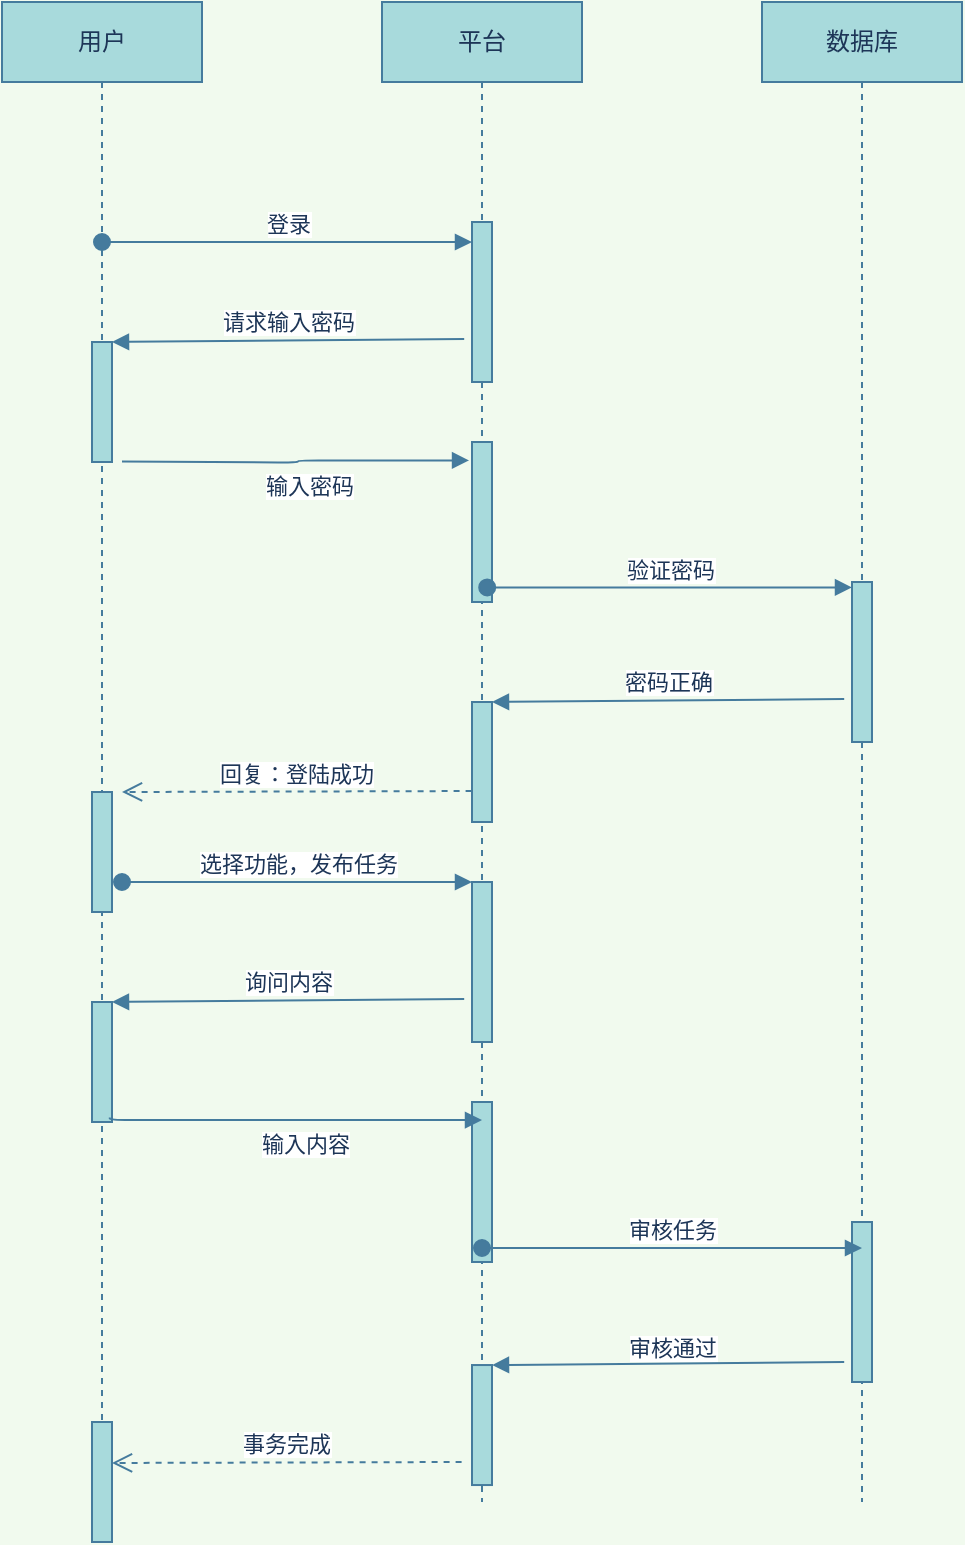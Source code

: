 <mxfile version="16.6.1" type="github">
  <diagram id="aeRG9rzD7lxfbZ-jMTFp" name="第 1 页">
    <mxGraphModel dx="771" dy="447" grid="1" gridSize="10" guides="1" tooltips="1" connect="1" arrows="1" fold="1" page="1" pageScale="1" pageWidth="827" pageHeight="1169" background="#F1FAEE" math="0" shadow="0">
      <root>
        <mxCell id="0" />
        <mxCell id="1" parent="0" />
        <mxCell id="naZADqsueXCr0R1nJYDh-34" value="用户" style="shape=umlLifeline;perimeter=lifelinePerimeter;whiteSpace=wrap;html=1;container=1;collapsible=0;recursiveResize=0;outlineConnect=0;rounded=0;sketch=0;fontColor=#1D3557;strokeColor=#457B9D;fillColor=#A8DADC;" vertex="1" parent="1">
          <mxGeometry x="300" y="190" width="100" height="770" as="geometry" />
        </mxCell>
        <mxCell id="naZADqsueXCr0R1nJYDh-46" value="" style="html=1;points=[];perimeter=orthogonalPerimeter;rounded=0;sketch=0;fontColor=#1D3557;strokeColor=#457B9D;fillColor=#A8DADC;" vertex="1" parent="naZADqsueXCr0R1nJYDh-34">
          <mxGeometry x="45" y="170" width="10" height="60" as="geometry" />
        </mxCell>
        <mxCell id="naZADqsueXCr0R1nJYDh-71" value="回复：登陆成功" style="html=1;verticalAlign=bottom;endArrow=open;dashed=1;endSize=8;rounded=1;sketch=0;fontColor=#1D3557;strokeColor=#457B9D;fillColor=#A8DADC;curved=0;exitX=-0.02;exitY=0.742;exitDx=0;exitDy=0;exitPerimeter=0;" edge="1" parent="naZADqsueXCr0R1nJYDh-34" source="naZADqsueXCr0R1nJYDh-58">
          <mxGeometry relative="1" as="geometry">
            <mxPoint x="140" y="395" as="sourcePoint" />
            <mxPoint x="60" y="395" as="targetPoint" />
          </mxGeometry>
        </mxCell>
        <mxCell id="naZADqsueXCr0R1nJYDh-72" value="" style="html=1;points=[];perimeter=orthogonalPerimeter;rounded=0;sketch=0;fontColor=#1D3557;strokeColor=#457B9D;fillColor=#A8DADC;" vertex="1" parent="naZADqsueXCr0R1nJYDh-34">
          <mxGeometry x="45" y="500" width="10" height="60" as="geometry" />
        </mxCell>
        <mxCell id="naZADqsueXCr0R1nJYDh-87" value="事务完成" style="html=1;verticalAlign=bottom;endArrow=open;dashed=1;endSize=8;rounded=1;sketch=0;fontColor=#1D3557;strokeColor=#457B9D;fillColor=#A8DADC;curved=0;exitX=-0.02;exitY=0.742;exitDx=0;exitDy=0;exitPerimeter=0;" edge="1" parent="naZADqsueXCr0R1nJYDh-34">
          <mxGeometry relative="1" as="geometry">
            <mxPoint x="229.8" y="730" as="sourcePoint" />
            <mxPoint x="55" y="730.48" as="targetPoint" />
          </mxGeometry>
        </mxCell>
        <mxCell id="naZADqsueXCr0R1nJYDh-89" value="" style="html=1;points=[];perimeter=orthogonalPerimeter;rounded=0;sketch=0;fontColor=#1D3557;strokeColor=#457B9D;fillColor=#A8DADC;" vertex="1" parent="naZADqsueXCr0R1nJYDh-34">
          <mxGeometry x="45" y="710" width="10" height="60" as="geometry" />
        </mxCell>
        <mxCell id="naZADqsueXCr0R1nJYDh-37" value="平台" style="shape=umlLifeline;perimeter=lifelinePerimeter;whiteSpace=wrap;html=1;container=1;collapsible=0;recursiveResize=0;outlineConnect=0;rounded=0;sketch=0;fontColor=#1D3557;strokeColor=#457B9D;fillColor=#A8DADC;" vertex="1" parent="1">
          <mxGeometry x="490" y="190" width="100" height="750" as="geometry" />
        </mxCell>
        <mxCell id="naZADqsueXCr0R1nJYDh-53" value="" style="html=1;points=[];perimeter=orthogonalPerimeter;rounded=0;sketch=0;fontColor=#1D3557;strokeColor=#457B9D;fillColor=#A8DADC;" vertex="1" parent="naZADqsueXCr0R1nJYDh-37">
          <mxGeometry x="45" y="110" width="10" height="80" as="geometry" />
        </mxCell>
        <mxCell id="naZADqsueXCr0R1nJYDh-55" value="" style="html=1;points=[];perimeter=orthogonalPerimeter;rounded=0;sketch=0;fontColor=#1D3557;strokeColor=#457B9D;fillColor=#A8DADC;" vertex="1" parent="naZADqsueXCr0R1nJYDh-37">
          <mxGeometry x="45" y="220" width="10" height="80" as="geometry" />
        </mxCell>
        <mxCell id="naZADqsueXCr0R1nJYDh-56" value="输入密码" style="endArrow=block;endFill=1;html=1;edgeStyle=orthogonalEdgeStyle;align=left;verticalAlign=top;rounded=1;sketch=0;fontColor=#1D3557;strokeColor=#457B9D;fillColor=#A8DADC;curved=0;entryX=-0.148;entryY=0.115;entryDx=0;entryDy=0;entryPerimeter=0;" edge="1" parent="naZADqsueXCr0R1nJYDh-37" target="naZADqsueXCr0R1nJYDh-55">
          <mxGeometry x="-0.196" y="1" relative="1" as="geometry">
            <mxPoint x="-130" y="229.75" as="sourcePoint" />
            <mxPoint x="30" y="229.75" as="targetPoint" />
            <mxPoint as="offset" />
          </mxGeometry>
        </mxCell>
        <mxCell id="naZADqsueXCr0R1nJYDh-57" value="" style="edgeLabel;resizable=0;html=1;align=left;verticalAlign=bottom;rounded=0;sketch=0;fontColor=#1D3557;strokeColor=#457B9D;fillColor=#A8DADC;" connectable="0" vertex="1" parent="naZADqsueXCr0R1nJYDh-56">
          <mxGeometry x="-1" relative="1" as="geometry" />
        </mxCell>
        <mxCell id="naZADqsueXCr0R1nJYDh-58" value="" style="html=1;points=[];perimeter=orthogonalPerimeter;rounded=0;sketch=0;fontColor=#1D3557;strokeColor=#457B9D;fillColor=#A8DADC;" vertex="1" parent="naZADqsueXCr0R1nJYDh-37">
          <mxGeometry x="45" y="350" width="10" height="60" as="geometry" />
        </mxCell>
        <mxCell id="naZADqsueXCr0R1nJYDh-73" value="" style="html=1;points=[];perimeter=orthogonalPerimeter;rounded=0;sketch=0;fontColor=#1D3557;strokeColor=#457B9D;fillColor=#A8DADC;" vertex="1" parent="naZADqsueXCr0R1nJYDh-37">
          <mxGeometry x="45" y="440" width="10" height="80" as="geometry" />
        </mxCell>
        <mxCell id="naZADqsueXCr0R1nJYDh-74" value="" style="html=1;points=[];perimeter=orthogonalPerimeter;rounded=0;sketch=0;fontColor=#1D3557;strokeColor=#457B9D;fillColor=#A8DADC;" vertex="1" parent="naZADqsueXCr0R1nJYDh-37">
          <mxGeometry x="45" y="550" width="10" height="80" as="geometry" />
        </mxCell>
        <mxCell id="naZADqsueXCr0R1nJYDh-83" value="" style="html=1;points=[];perimeter=orthogonalPerimeter;rounded=0;sketch=0;fontColor=#1D3557;strokeColor=#457B9D;fillColor=#A8DADC;" vertex="1" parent="naZADqsueXCr0R1nJYDh-37">
          <mxGeometry x="45" y="681.52" width="10" height="60" as="geometry" />
        </mxCell>
        <mxCell id="naZADqsueXCr0R1nJYDh-84" value="审核通过" style="html=1;verticalAlign=bottom;endArrow=block;entryX=1;entryY=0;rounded=1;sketch=0;fontColor=#1D3557;strokeColor=#457B9D;fillColor=#A8DADC;curved=0;exitX=-0.39;exitY=0.731;exitDx=0;exitDy=0;exitPerimeter=0;" edge="1" parent="naZADqsueXCr0R1nJYDh-37" target="naZADqsueXCr0R1nJYDh-83">
          <mxGeometry x="-0.022" y="1" relative="1" as="geometry">
            <mxPoint x="231.1" y="680.0" as="sourcePoint" />
            <mxPoint as="offset" />
          </mxGeometry>
        </mxCell>
        <mxCell id="naZADqsueXCr0R1nJYDh-38" value="数据库" style="shape=umlLifeline;perimeter=lifelinePerimeter;whiteSpace=wrap;html=1;container=1;collapsible=0;recursiveResize=0;outlineConnect=0;rounded=0;sketch=0;fontColor=#1D3557;strokeColor=#457B9D;fillColor=#A8DADC;" vertex="1" parent="1">
          <mxGeometry x="680" y="190" width="100" height="750" as="geometry" />
        </mxCell>
        <mxCell id="naZADqsueXCr0R1nJYDh-81" value="" style="html=1;points=[];perimeter=orthogonalPerimeter;rounded=0;sketch=0;fontColor=#1D3557;strokeColor=#457B9D;fillColor=#A8DADC;" vertex="1" parent="naZADqsueXCr0R1nJYDh-38">
          <mxGeometry x="45" y="610" width="10" height="80" as="geometry" />
        </mxCell>
        <mxCell id="naZADqsueXCr0R1nJYDh-47" value="请求输入密码" style="html=1;verticalAlign=bottom;endArrow=block;entryX=1;entryY=0;rounded=1;sketch=0;fontColor=#1D3557;strokeColor=#457B9D;fillColor=#A8DADC;curved=0;exitX=-0.39;exitY=0.731;exitDx=0;exitDy=0;exitPerimeter=0;" edge="1" target="naZADqsueXCr0R1nJYDh-46" parent="1" source="naZADqsueXCr0R1nJYDh-53">
          <mxGeometry relative="1" as="geometry">
            <mxPoint x="425" y="360" as="sourcePoint" />
          </mxGeometry>
        </mxCell>
        <mxCell id="naZADqsueXCr0R1nJYDh-54" value="登录" style="html=1;verticalAlign=bottom;startArrow=oval;endArrow=block;startSize=8;rounded=1;sketch=0;fontColor=#1D3557;strokeColor=#457B9D;fillColor=#A8DADC;curved=0;" edge="1" target="naZADqsueXCr0R1nJYDh-53" parent="1" source="naZADqsueXCr0R1nJYDh-34">
          <mxGeometry relative="1" as="geometry">
            <mxPoint x="470" y="300" as="sourcePoint" />
            <Array as="points">
              <mxPoint x="420" y="310" />
            </Array>
          </mxGeometry>
        </mxCell>
        <mxCell id="naZADqsueXCr0R1nJYDh-59" value="" style="html=1;points=[];perimeter=orthogonalPerimeter;rounded=0;sketch=0;fontColor=#1D3557;strokeColor=#457B9D;fillColor=#A8DADC;" vertex="1" parent="1">
          <mxGeometry x="725" y="480" width="10" height="80" as="geometry" />
        </mxCell>
        <mxCell id="naZADqsueXCr0R1nJYDh-63" value="密码正确" style="html=1;verticalAlign=bottom;endArrow=block;entryX=1;entryY=0;rounded=1;sketch=0;fontColor=#1D3557;strokeColor=#457B9D;fillColor=#A8DADC;curved=0;exitX=-0.39;exitY=0.731;exitDx=0;exitDy=0;exitPerimeter=0;" edge="1" parent="1" source="naZADqsueXCr0R1nJYDh-59" target="naZADqsueXCr0R1nJYDh-58">
          <mxGeometry relative="1" as="geometry">
            <mxPoint x="615" y="540" as="sourcePoint" />
          </mxGeometry>
        </mxCell>
        <mxCell id="naZADqsueXCr0R1nJYDh-64" value="验证密码" style="html=1;verticalAlign=bottom;startArrow=oval;endArrow=block;startSize=8;rounded=1;sketch=0;fontColor=#1D3557;strokeColor=#457B9D;fillColor=#A8DADC;curved=0;exitX=0.526;exitY=0.245;exitDx=0;exitDy=0;exitPerimeter=0;" edge="1" parent="1" target="naZADqsueXCr0R1nJYDh-59">
          <mxGeometry relative="1" as="geometry">
            <mxPoint x="542.6" y="482.7" as="sourcePoint" />
          </mxGeometry>
        </mxCell>
        <mxCell id="naZADqsueXCr0R1nJYDh-65" value="" style="html=1;points=[];perimeter=orthogonalPerimeter;rounded=0;sketch=0;fontColor=#1D3557;strokeColor=#457B9D;fillColor=#A8DADC;" vertex="1" parent="1">
          <mxGeometry x="345" y="585" width="10" height="60" as="geometry" />
        </mxCell>
        <mxCell id="naZADqsueXCr0R1nJYDh-75" value="输入内容" style="endArrow=block;endFill=1;html=1;edgeStyle=orthogonalEdgeStyle;align=left;verticalAlign=top;rounded=1;sketch=0;fontColor=#1D3557;strokeColor=#457B9D;fillColor=#A8DADC;curved=0;exitX=0.888;exitY=0.963;exitDx=0;exitDy=0;exitPerimeter=0;entryX=0.5;entryY=0.113;entryDx=0;entryDy=0;entryPerimeter=0;" edge="1" parent="1" target="naZADqsueXCr0R1nJYDh-74" source="naZADqsueXCr0R1nJYDh-72">
          <mxGeometry x="-0.196" y="1" relative="1" as="geometry">
            <mxPoint x="380" y="749.75" as="sourcePoint" />
            <mxPoint x="530" y="749" as="targetPoint" />
            <mxPoint as="offset" />
            <Array as="points">
              <mxPoint x="354" y="749" />
            </Array>
          </mxGeometry>
        </mxCell>
        <mxCell id="naZADqsueXCr0R1nJYDh-76" value="" style="edgeLabel;resizable=0;html=1;align=left;verticalAlign=bottom;rounded=0;sketch=0;fontColor=#1D3557;strokeColor=#457B9D;fillColor=#A8DADC;" connectable="0" vertex="1" parent="naZADqsueXCr0R1nJYDh-75">
          <mxGeometry x="-1" relative="1" as="geometry" />
        </mxCell>
        <mxCell id="naZADqsueXCr0R1nJYDh-77" value="询问内容" style="html=1;verticalAlign=bottom;endArrow=block;entryX=1;entryY=0;rounded=1;sketch=0;fontColor=#1D3557;strokeColor=#457B9D;fillColor=#A8DADC;curved=0;exitX=-0.39;exitY=0.731;exitDx=0;exitDy=0;exitPerimeter=0;" edge="1" parent="1" source="naZADqsueXCr0R1nJYDh-73" target="naZADqsueXCr0R1nJYDh-72">
          <mxGeometry relative="1" as="geometry">
            <mxPoint x="445" y="690" as="sourcePoint" />
          </mxGeometry>
        </mxCell>
        <mxCell id="naZADqsueXCr0R1nJYDh-78" value="选择功能，发布任务" style="html=1;verticalAlign=bottom;startArrow=oval;endArrow=block;startSize=8;rounded=1;sketch=0;fontColor=#1D3557;strokeColor=#457B9D;fillColor=#A8DADC;curved=0;" edge="1" parent="1" target="naZADqsueXCr0R1nJYDh-73">
          <mxGeometry relative="1" as="geometry">
            <mxPoint x="360" y="630" as="sourcePoint" />
          </mxGeometry>
        </mxCell>
        <mxCell id="naZADqsueXCr0R1nJYDh-79" value="审核任务" style="html=1;verticalAlign=bottom;startArrow=oval;endArrow=block;startSize=8;rounded=1;sketch=0;fontColor=#1D3557;strokeColor=#457B9D;fillColor=#A8DADC;curved=0;" edge="1" parent="1" source="naZADqsueXCr0R1nJYDh-37">
          <mxGeometry relative="1" as="geometry">
            <mxPoint x="562.6" y="812.7" as="sourcePoint" />
            <mxPoint x="730" y="813" as="targetPoint" />
          </mxGeometry>
        </mxCell>
      </root>
    </mxGraphModel>
  </diagram>
</mxfile>
